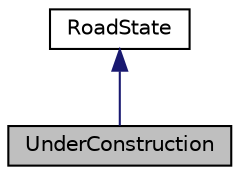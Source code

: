 digraph "UnderConstruction"
{
 // LATEX_PDF_SIZE
  edge [fontname="Helvetica",fontsize="10",labelfontname="Helvetica",labelfontsize="10"];
  node [fontname="Helvetica",fontsize="10",shape=record];
  Node1 [label="UnderConstruction",height=0.2,width=0.4,color="black", fillcolor="grey75", style="filled", fontcolor="black",tooltip="Represents a road state indicating that the road is under construction."];
  Node2 -> Node1 [dir="back",color="midnightblue",fontsize="10",style="solid",fontname="Helvetica"];
  Node2 [label="RoadState",height=0.2,width=0.4,color="black", fillcolor="white", style="filled",URL="$classRoadState.html",tooltip=" "];
}
